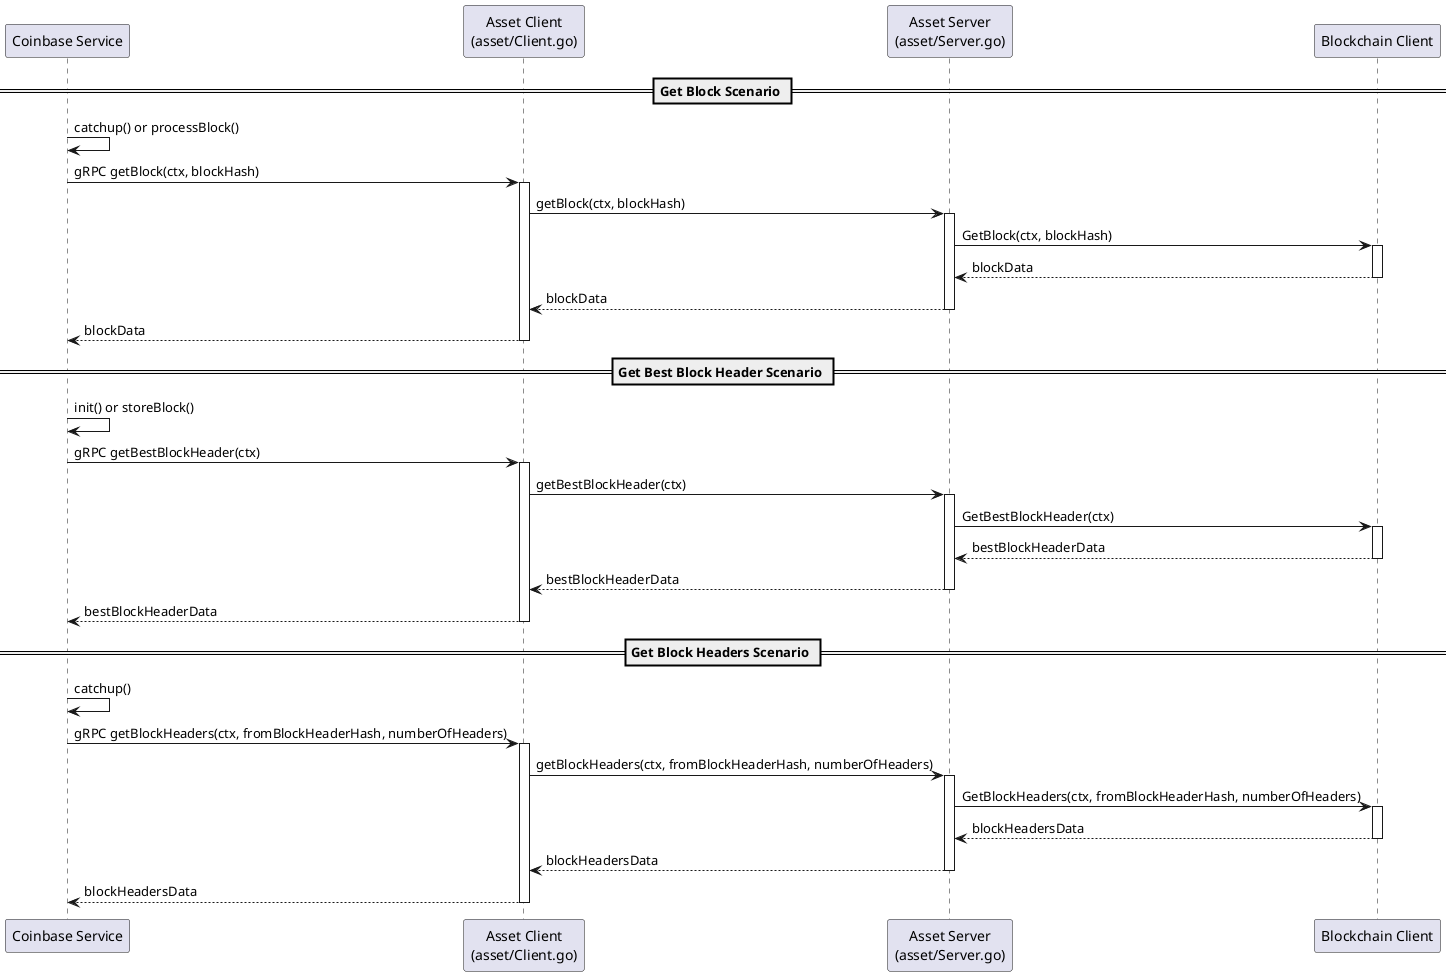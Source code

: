 @startuml
participant "Coinbase Service" as Coinbase
participant "Asset Client\n(asset/Client.go)" as AssetClient
participant "Asset Server\n(asset/Server.go)" as AssetServer
participant "Blockchain Client" as BlockchainClient

== Get Block Scenario ==
Coinbase -> Coinbase : catchup() or processBlock()

Coinbase -> AssetClient : gRPC getBlock(ctx, blockHash)
activate AssetClient
AssetClient -> AssetServer : getBlock(ctx, blockHash)
activate AssetServer
AssetServer -> BlockchainClient : GetBlock(ctx, blockHash)
activate BlockchainClient
BlockchainClient --> AssetServer : blockData
deactivate BlockchainClient
AssetServer --> AssetClient : blockData
deactivate AssetServer
AssetClient --> Coinbase : blockData
deactivate AssetClient

== Get Best Block Header Scenario ==
Coinbase -> Coinbase : init() or storeBlock()

Coinbase -> AssetClient : gRPC getBestBlockHeader(ctx)
activate AssetClient
AssetClient -> AssetServer : getBestBlockHeader(ctx)
activate AssetServer
AssetServer -> BlockchainClient : GetBestBlockHeader(ctx)
activate BlockchainClient
BlockchainClient --> AssetServer : bestBlockHeaderData
deactivate BlockchainClient
AssetServer --> AssetClient : bestBlockHeaderData
deactivate AssetServer
AssetClient --> Coinbase : bestBlockHeaderData
deactivate AssetClient

== Get Block Headers Scenario ==
Coinbase -> Coinbase : catchup()

Coinbase -> AssetClient : gRPC getBlockHeaders(ctx, fromBlockHeaderHash, numberOfHeaders)
activate AssetClient
AssetClient -> AssetServer : getBlockHeaders(ctx, fromBlockHeaderHash, numberOfHeaders)
activate AssetServer
AssetServer -> BlockchainClient : GetBlockHeaders(ctx, fromBlockHeaderHash, numberOfHeaders)
activate BlockchainClient
BlockchainClient --> AssetServer : blockHeadersData
deactivate BlockchainClient
AssetServer --> AssetClient : blockHeadersData
deactivate AssetServer
AssetClient --> Coinbase : blockHeadersData
deactivate AssetClient
@enduml
